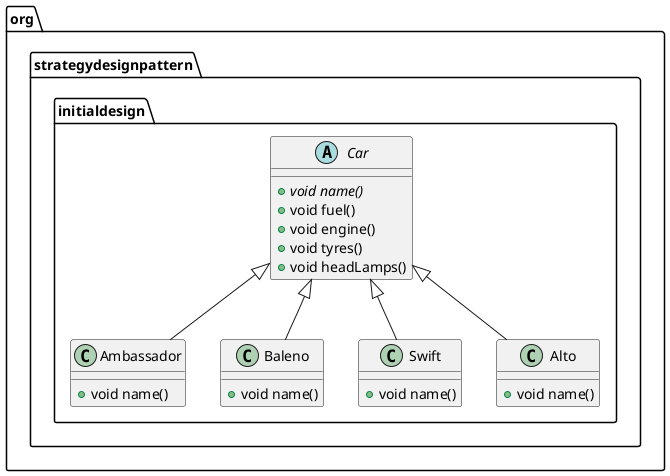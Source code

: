 @startuml
class org.strategydesignpattern.initialdesign.Ambassador {
+ void name()
}
class org.strategydesignpattern.initialdesign.Baleno {
+ void name()
}
class org.strategydesignpattern.initialdesign.Swift {
+ void name()
}
class org.strategydesignpattern.initialdesign.Alto {
+ void name()
}
abstract class org.strategydesignpattern.initialdesign.Car {
+ {abstract}void name()
+ void fuel()
+ void engine()
+ void tyres()
+ void headLamps()
}


org.strategydesignpattern.initialdesign.Car <|-- org.strategydesignpattern.initialdesign.Ambassador
org.strategydesignpattern.initialdesign.Car <|-- org.strategydesignpattern.initialdesign.Baleno
org.strategydesignpattern.initialdesign.Car <|-- org.strategydesignpattern.initialdesign.Swift
org.strategydesignpattern.initialdesign.Car <|-- org.strategydesignpattern.initialdesign.Alto
@enduml